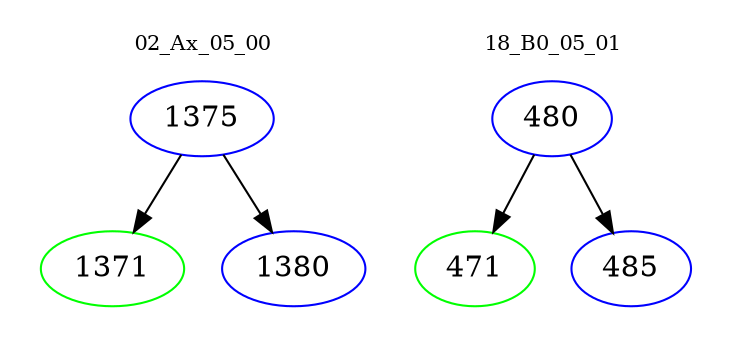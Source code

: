 digraph{
subgraph cluster_0 {
color = white
label = "02_Ax_05_00";
fontsize=10;
T0_1375 [label="1375", color="blue"]
T0_1375 -> T0_1371 [color="black"]
T0_1371 [label="1371", color="green"]
T0_1375 -> T0_1380 [color="black"]
T0_1380 [label="1380", color="blue"]
}
subgraph cluster_1 {
color = white
label = "18_B0_05_01";
fontsize=10;
T1_480 [label="480", color="blue"]
T1_480 -> T1_471 [color="black"]
T1_471 [label="471", color="green"]
T1_480 -> T1_485 [color="black"]
T1_485 [label="485", color="blue"]
}
}
